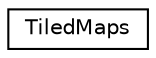 digraph "Graphical Class Hierarchy"
{
 // LATEX_PDF_SIZE
  edge [fontname="Helvetica",fontsize="10",labelfontname="Helvetica",labelfontsize="10"];
  node [fontname="Helvetica",fontsize="10",shape=record];
  rankdir="LR";
  Node0 [label="TiledMaps",height=0.2,width=0.4,color="black", fillcolor="white", style="filled",URL="$class_tiled_maps.html",tooltip=" "];
}
